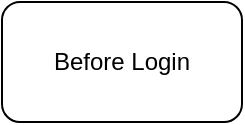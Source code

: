 <mxfile version="13.7.7" type="github"><diagram id="boAfxAZyqaD5dfKfSMgp" name="Page-1"><mxGraphModel dx="700" dy="413" grid="1" gridSize="10" guides="1" tooltips="1" connect="1" arrows="1" fold="1" page="1" pageScale="1" pageWidth="850" pageHeight="1100" math="0" shadow="0"><root><mxCell id="0"/><mxCell id="1" parent="0"/><mxCell id="Ya4Ze1a5wI8WXFzeLJQu-2" value="Before Login" style="rounded=1;whiteSpace=wrap;html=1;" vertex="1" parent="1"><mxGeometry x="120" y="60" width="120" height="60" as="geometry"/></mxCell></root></mxGraphModel></diagram></mxfile>